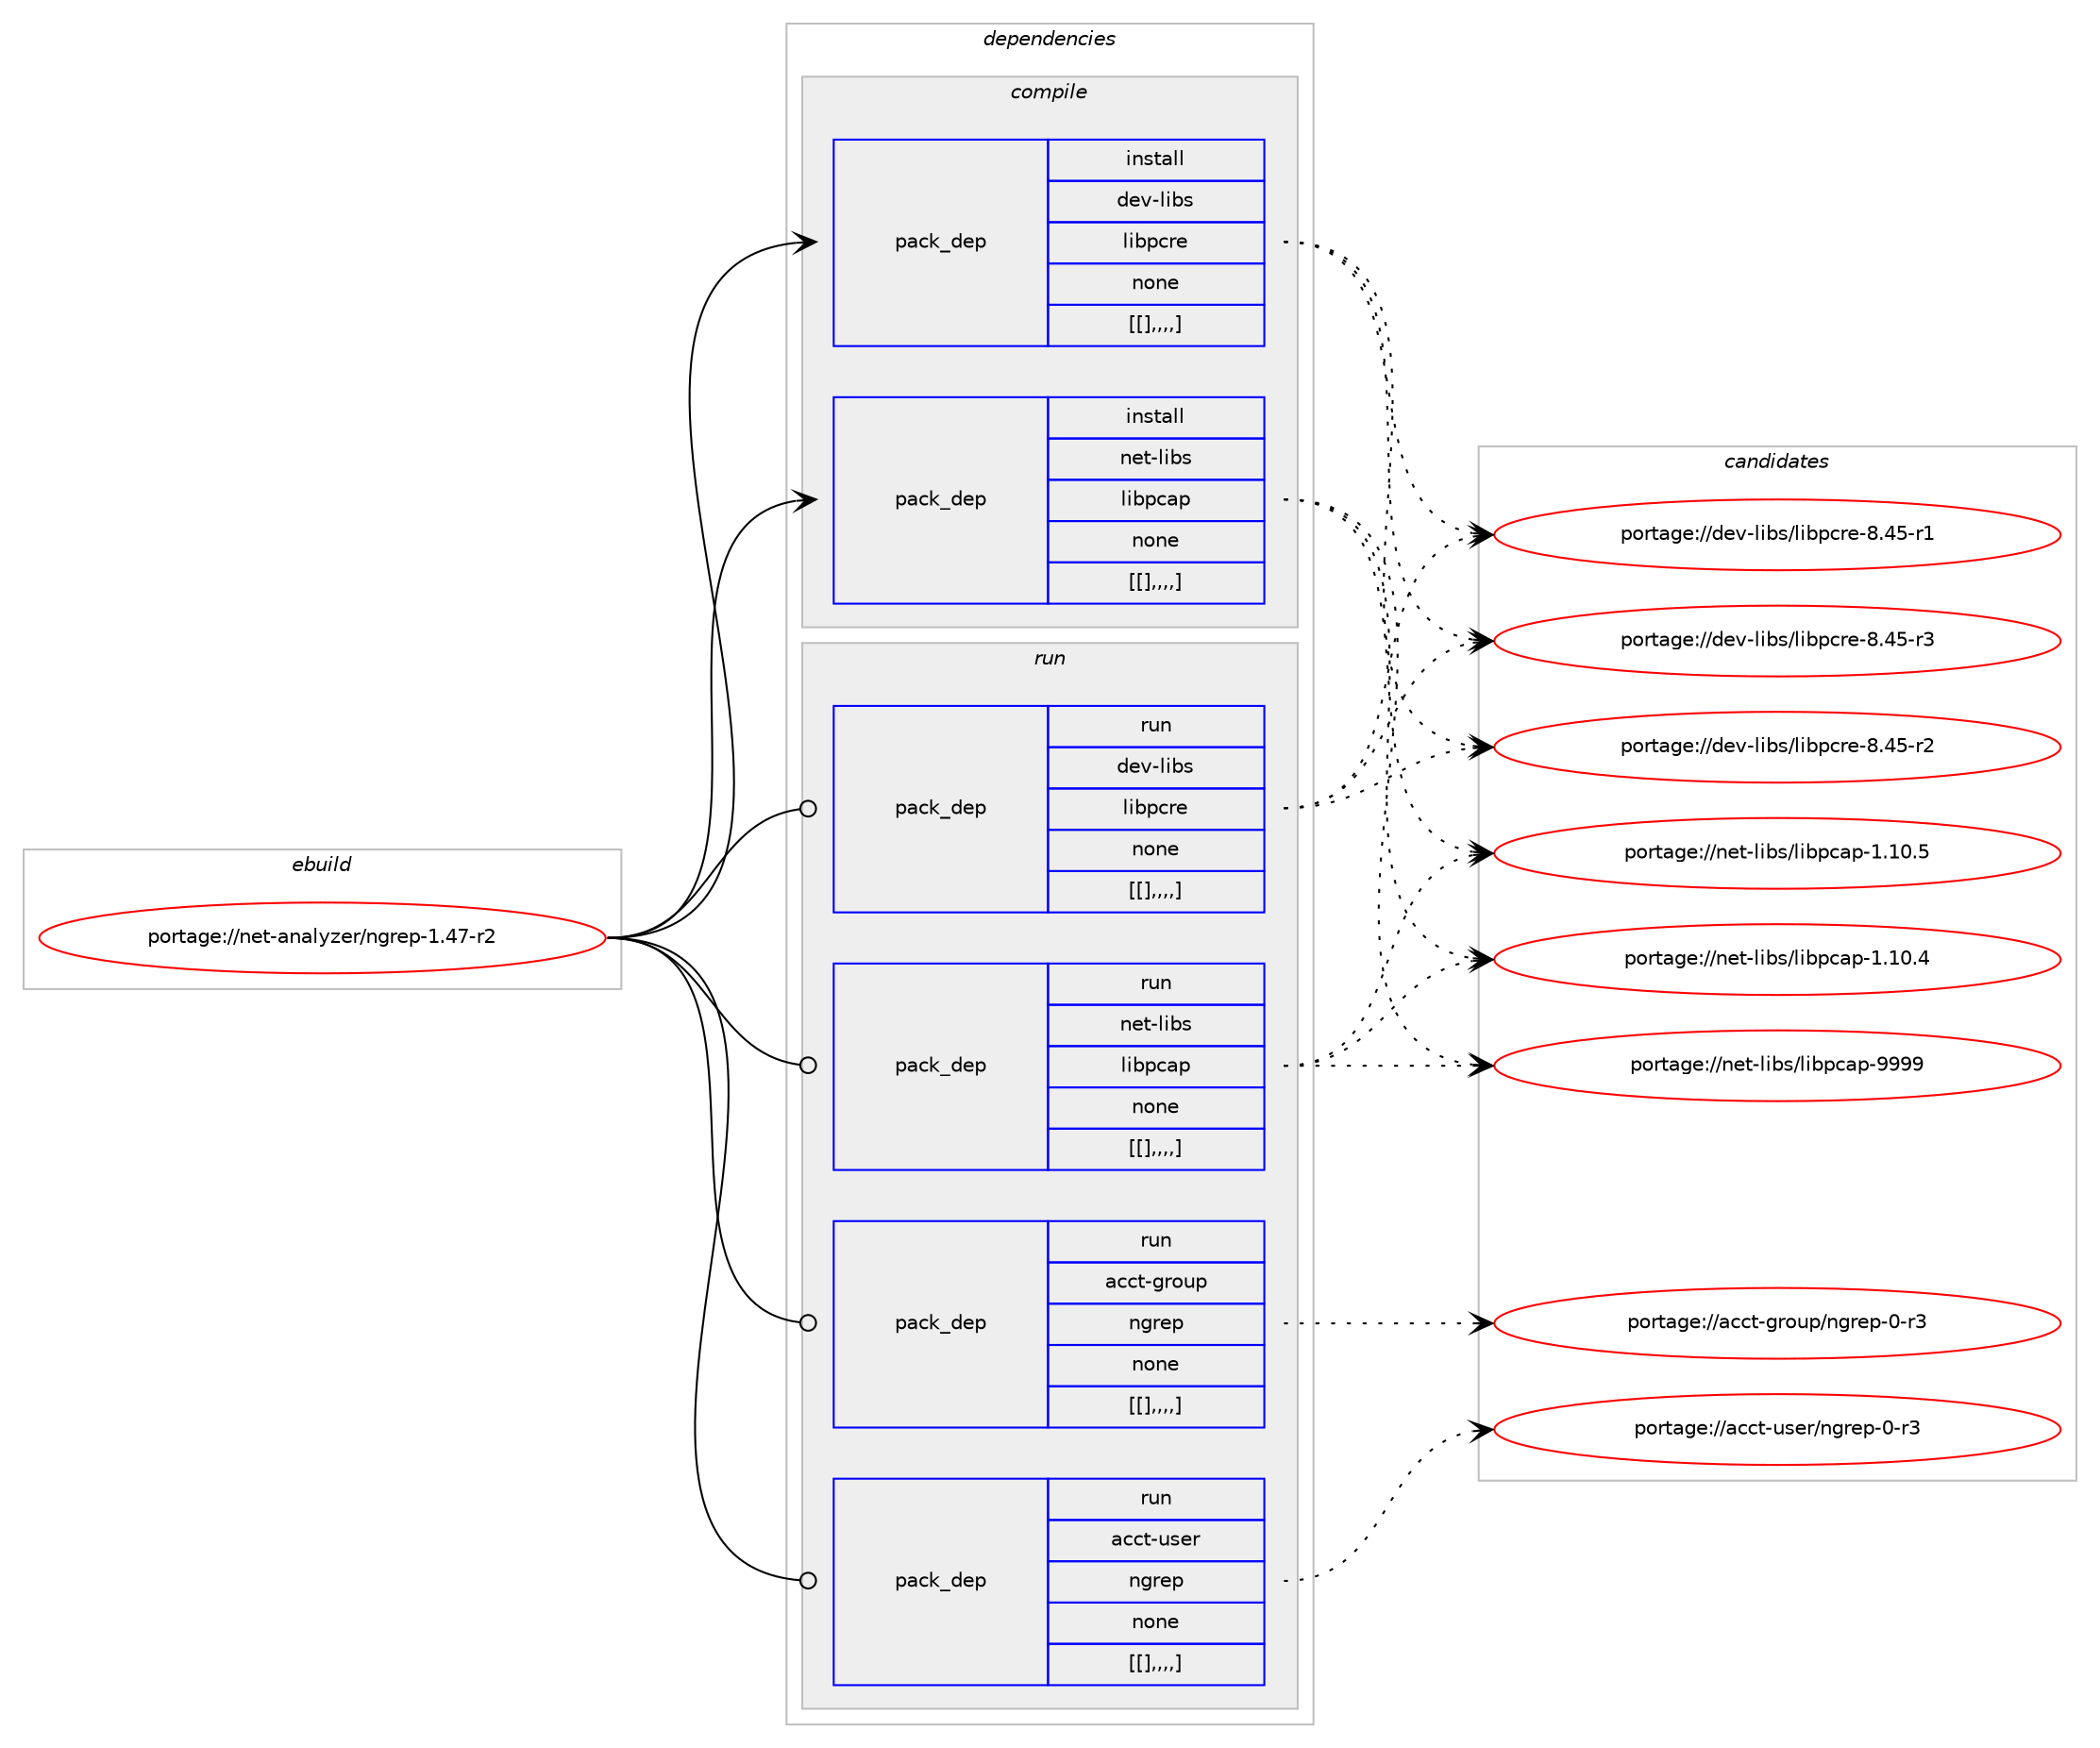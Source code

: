 digraph prolog {

# *************
# Graph options
# *************

newrank=true;
concentrate=true;
compound=true;
graph [rankdir=LR,fontname=Helvetica,fontsize=10,ranksep=1.5];#, ranksep=2.5, nodesep=0.2];
edge  [arrowhead=vee];
node  [fontname=Helvetica,fontsize=10];

# **********
# The ebuild
# **********

subgraph cluster_leftcol {
color=gray;
label=<<i>ebuild</i>>;
id [label="portage://net-analyzer/ngrep-1.47-r2", color=red, width=4, href="../net-analyzer/ngrep-1.47-r2.svg"];
}

# ****************
# The dependencies
# ****************

subgraph cluster_midcol {
color=gray;
label=<<i>dependencies</i>>;
subgraph cluster_compile {
fillcolor="#eeeeee";
style=filled;
label=<<i>compile</i>>;
subgraph pack136 {
dependency191 [label=<<TABLE BORDER="0" CELLBORDER="1" CELLSPACING="0" CELLPADDING="4" WIDTH="220"><TR><TD ROWSPAN="6" CELLPADDING="30">pack_dep</TD></TR><TR><TD WIDTH="110">install</TD></TR><TR><TD>dev-libs</TD></TR><TR><TD>libpcre</TD></TR><TR><TD>none</TD></TR><TR><TD>[[],,,,]</TD></TR></TABLE>>, shape=none, color=blue];
}
id:e -> dependency191:w [weight=20,style="solid",arrowhead="vee"];
subgraph pack137 {
dependency192 [label=<<TABLE BORDER="0" CELLBORDER="1" CELLSPACING="0" CELLPADDING="4" WIDTH="220"><TR><TD ROWSPAN="6" CELLPADDING="30">pack_dep</TD></TR><TR><TD WIDTH="110">install</TD></TR><TR><TD>net-libs</TD></TR><TR><TD>libpcap</TD></TR><TR><TD>none</TD></TR><TR><TD>[[],,,,]</TD></TR></TABLE>>, shape=none, color=blue];
}
id:e -> dependency192:w [weight=20,style="solid",arrowhead="vee"];
}
subgraph cluster_compileandrun {
fillcolor="#eeeeee";
style=filled;
label=<<i>compile and run</i>>;
}
subgraph cluster_run {
fillcolor="#eeeeee";
style=filled;
label=<<i>run</i>>;
subgraph pack138 {
dependency193 [label=<<TABLE BORDER="0" CELLBORDER="1" CELLSPACING="0" CELLPADDING="4" WIDTH="220"><TR><TD ROWSPAN="6" CELLPADDING="30">pack_dep</TD></TR><TR><TD WIDTH="110">run</TD></TR><TR><TD>acct-group</TD></TR><TR><TD>ngrep</TD></TR><TR><TD>none</TD></TR><TR><TD>[[],,,,]</TD></TR></TABLE>>, shape=none, color=blue];
}
id:e -> dependency193:w [weight=20,style="solid",arrowhead="odot"];
subgraph pack139 {
dependency194 [label=<<TABLE BORDER="0" CELLBORDER="1" CELLSPACING="0" CELLPADDING="4" WIDTH="220"><TR><TD ROWSPAN="6" CELLPADDING="30">pack_dep</TD></TR><TR><TD WIDTH="110">run</TD></TR><TR><TD>acct-user</TD></TR><TR><TD>ngrep</TD></TR><TR><TD>none</TD></TR><TR><TD>[[],,,,]</TD></TR></TABLE>>, shape=none, color=blue];
}
id:e -> dependency194:w [weight=20,style="solid",arrowhead="odot"];
subgraph pack140 {
dependency195 [label=<<TABLE BORDER="0" CELLBORDER="1" CELLSPACING="0" CELLPADDING="4" WIDTH="220"><TR><TD ROWSPAN="6" CELLPADDING="30">pack_dep</TD></TR><TR><TD WIDTH="110">run</TD></TR><TR><TD>dev-libs</TD></TR><TR><TD>libpcre</TD></TR><TR><TD>none</TD></TR><TR><TD>[[],,,,]</TD></TR></TABLE>>, shape=none, color=blue];
}
id:e -> dependency195:w [weight=20,style="solid",arrowhead="odot"];
subgraph pack141 {
dependency196 [label=<<TABLE BORDER="0" CELLBORDER="1" CELLSPACING="0" CELLPADDING="4" WIDTH="220"><TR><TD ROWSPAN="6" CELLPADDING="30">pack_dep</TD></TR><TR><TD WIDTH="110">run</TD></TR><TR><TD>net-libs</TD></TR><TR><TD>libpcap</TD></TR><TR><TD>none</TD></TR><TR><TD>[[],,,,]</TD></TR></TABLE>>, shape=none, color=blue];
}
id:e -> dependency196:w [weight=20,style="solid",arrowhead="odot"];
}
}

# **************
# The candidates
# **************

subgraph cluster_choices {
rank=same;
color=gray;
label=<<i>candidates</i>>;

subgraph choice136 {
color=black;
nodesep=1;
choice100101118451081059811547108105981129911410145564652534511451 [label="portage://dev-libs/libpcre-8.45-r3", color=red, width=4,href="../dev-libs/libpcre-8.45-r3.svg"];
choice100101118451081059811547108105981129911410145564652534511450 [label="portage://dev-libs/libpcre-8.45-r2", color=red, width=4,href="../dev-libs/libpcre-8.45-r2.svg"];
choice100101118451081059811547108105981129911410145564652534511449 [label="portage://dev-libs/libpcre-8.45-r1", color=red, width=4,href="../dev-libs/libpcre-8.45-r1.svg"];
dependency191:e -> choice100101118451081059811547108105981129911410145564652534511451:w [style=dotted,weight="100"];
dependency191:e -> choice100101118451081059811547108105981129911410145564652534511450:w [style=dotted,weight="100"];
dependency191:e -> choice100101118451081059811547108105981129911410145564652534511449:w [style=dotted,weight="100"];
}
subgraph choice137 {
color=black;
nodesep=1;
choice1101011164510810598115471081059811299971124557575757 [label="portage://net-libs/libpcap-9999", color=red, width=4,href="../net-libs/libpcap-9999.svg"];
choice11010111645108105981154710810598112999711245494649484653 [label="portage://net-libs/libpcap-1.10.5", color=red, width=4,href="../net-libs/libpcap-1.10.5.svg"];
choice11010111645108105981154710810598112999711245494649484652 [label="portage://net-libs/libpcap-1.10.4", color=red, width=4,href="../net-libs/libpcap-1.10.4.svg"];
dependency192:e -> choice1101011164510810598115471081059811299971124557575757:w [style=dotted,weight="100"];
dependency192:e -> choice11010111645108105981154710810598112999711245494649484653:w [style=dotted,weight="100"];
dependency192:e -> choice11010111645108105981154710810598112999711245494649484652:w [style=dotted,weight="100"];
}
subgraph choice138 {
color=black;
nodesep=1;
choice979999116451031141111171124711010311410111245484511451 [label="portage://acct-group/ngrep-0-r3", color=red, width=4,href="../acct-group/ngrep-0-r3.svg"];
dependency193:e -> choice979999116451031141111171124711010311410111245484511451:w [style=dotted,weight="100"];
}
subgraph choice139 {
color=black;
nodesep=1;
choice979999116451171151011144711010311410111245484511451 [label="portage://acct-user/ngrep-0-r3", color=red, width=4,href="../acct-user/ngrep-0-r3.svg"];
dependency194:e -> choice979999116451171151011144711010311410111245484511451:w [style=dotted,weight="100"];
}
subgraph choice140 {
color=black;
nodesep=1;
choice100101118451081059811547108105981129911410145564652534511451 [label="portage://dev-libs/libpcre-8.45-r3", color=red, width=4,href="../dev-libs/libpcre-8.45-r3.svg"];
choice100101118451081059811547108105981129911410145564652534511450 [label="portage://dev-libs/libpcre-8.45-r2", color=red, width=4,href="../dev-libs/libpcre-8.45-r2.svg"];
choice100101118451081059811547108105981129911410145564652534511449 [label="portage://dev-libs/libpcre-8.45-r1", color=red, width=4,href="../dev-libs/libpcre-8.45-r1.svg"];
dependency195:e -> choice100101118451081059811547108105981129911410145564652534511451:w [style=dotted,weight="100"];
dependency195:e -> choice100101118451081059811547108105981129911410145564652534511450:w [style=dotted,weight="100"];
dependency195:e -> choice100101118451081059811547108105981129911410145564652534511449:w [style=dotted,weight="100"];
}
subgraph choice141 {
color=black;
nodesep=1;
choice1101011164510810598115471081059811299971124557575757 [label="portage://net-libs/libpcap-9999", color=red, width=4,href="../net-libs/libpcap-9999.svg"];
choice11010111645108105981154710810598112999711245494649484653 [label="portage://net-libs/libpcap-1.10.5", color=red, width=4,href="../net-libs/libpcap-1.10.5.svg"];
choice11010111645108105981154710810598112999711245494649484652 [label="portage://net-libs/libpcap-1.10.4", color=red, width=4,href="../net-libs/libpcap-1.10.4.svg"];
dependency196:e -> choice1101011164510810598115471081059811299971124557575757:w [style=dotted,weight="100"];
dependency196:e -> choice11010111645108105981154710810598112999711245494649484653:w [style=dotted,weight="100"];
dependency196:e -> choice11010111645108105981154710810598112999711245494649484652:w [style=dotted,weight="100"];
}
}

}
